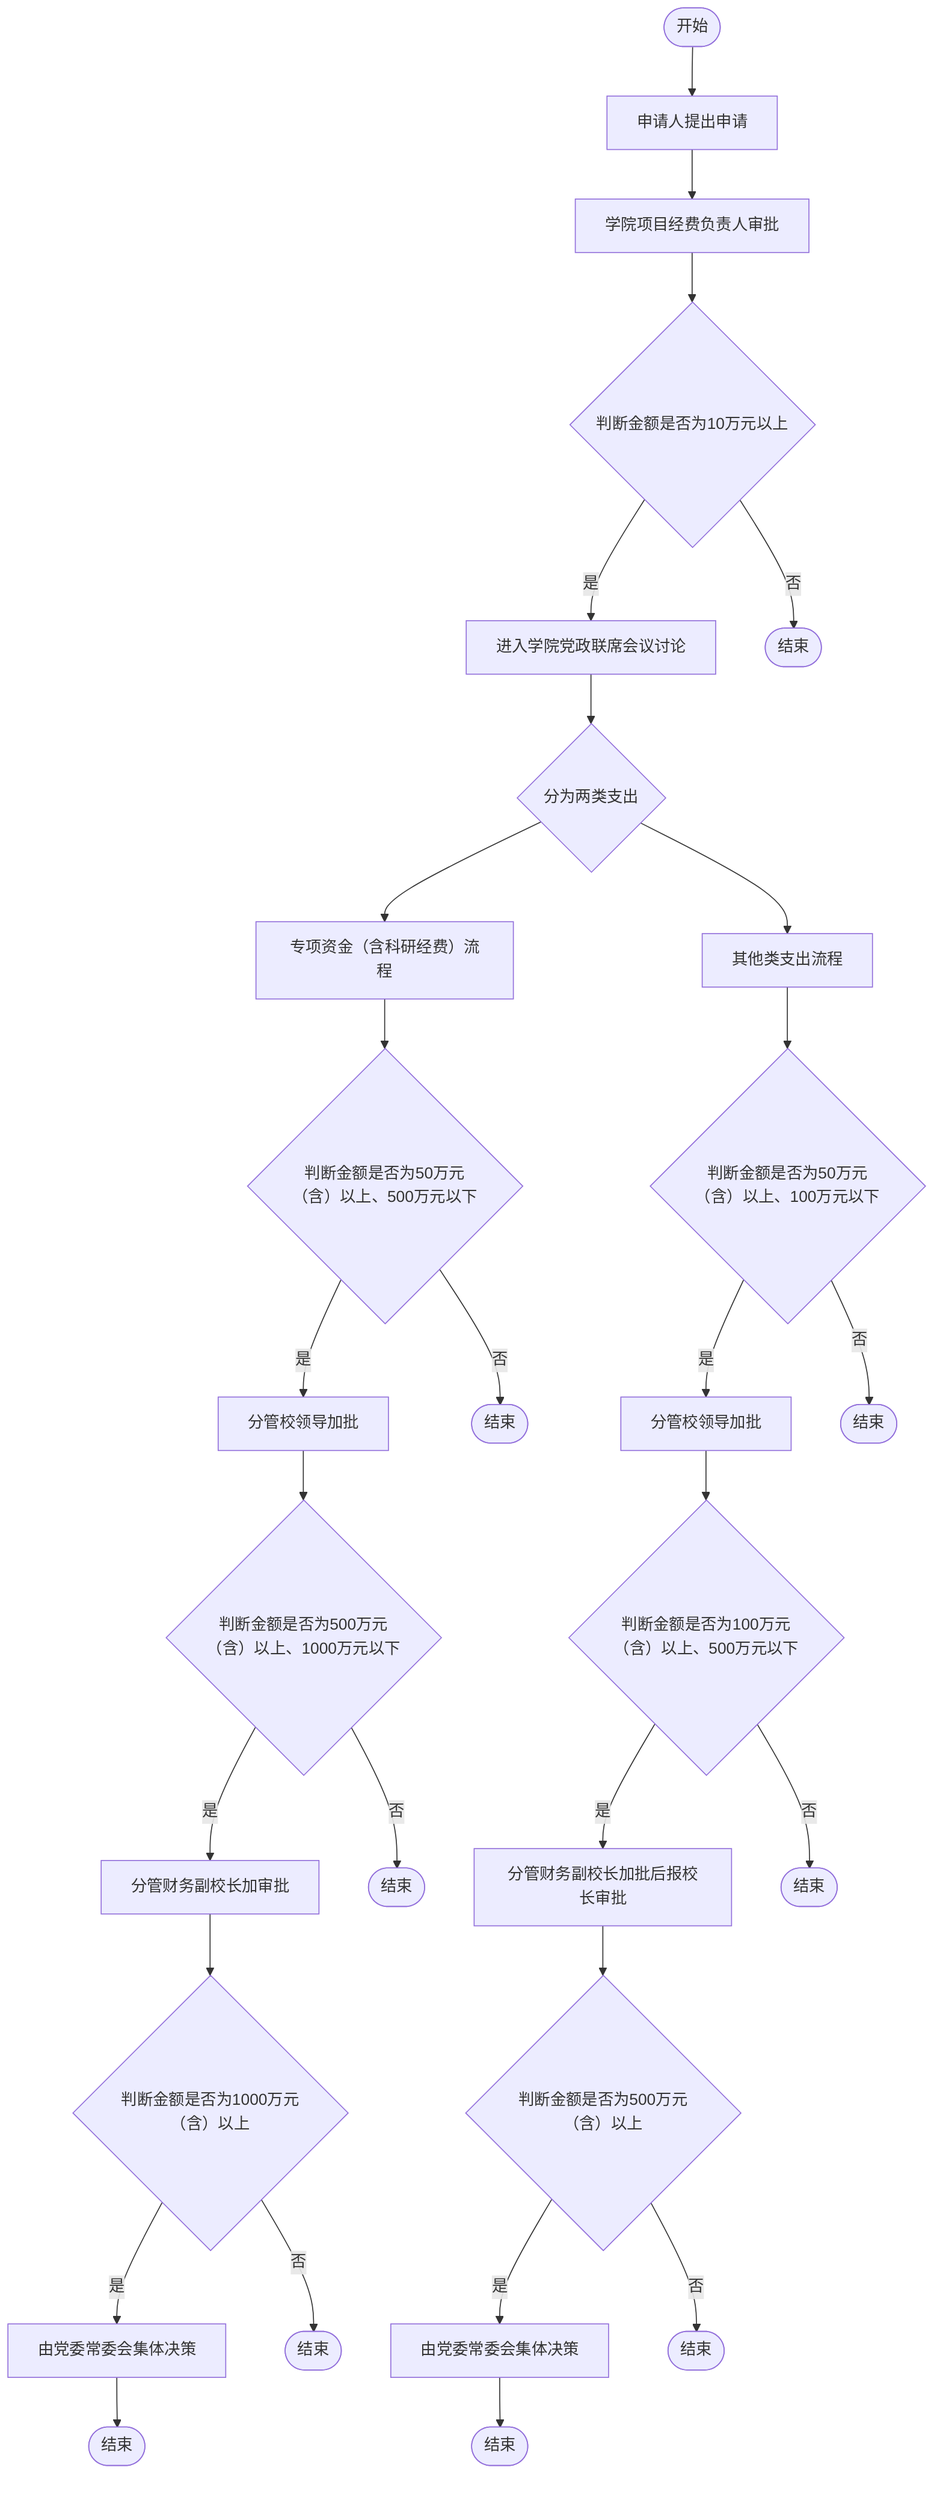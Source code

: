 flowchart TD
    Start([开始]) --> A[申请人提出申请]
    A --> B[学院项目经费负责人审批]
    B --> C{判断金额是否为10万元以上}
    C -->|是| D[进入学院党政联席会议讨论]
    C -->|否| End1([结束])
    D --> E{分为两类支出}
    E --> F[专项资金（含科研经费）流程]
    E --> G[其他类支出流程]
    F --> H{判断金额是否为50万元（含）以上、500万元以下}
    H -->|是| I[分管校领导加批]
    H -->|否| End2([结束])
    I --> J{判断金额是否为500万元（含）以上、1000万元以下}
    J -->|是| K[分管财务副校长加审批]
    J -->|否| End3([结束])
    K --> L{判断金额是否为1000万元（含）以上}
    L -->|是| M[由党委常委会集体决策]
    L -->|否| End4([结束])
    G --> N{判断金额是否为50万元（含）以上、100万元以下}
    N -->|是| O[分管校领导加批]
    N -->|否| End5([结束])
    O --> P{判断金额是否为100万元（含）以上、500万元以下}
    P -->|是| Q[分管财务副校长加批后报校长审批]
    P -->|否| End6([结束])
    Q --> R{判断金额是否为500万元（含）以上}
    R -->|是| S[由党委常委会集体决策]
    R -->|否| End7([结束])
    M --> End8([结束])
    S --> End9([结束])